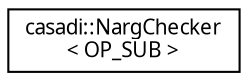 digraph "Graphical Class Hierarchy"
{
  edge [fontname="FreeSans.ttf",fontsize="10",labelfontname="FreeSans.ttf",labelfontsize="10"];
  node [fontname="FreeSans.ttf",fontsize="10",shape=record];
  rankdir="LR";
  Node1 [label="casadi::NargChecker\l\< OP_SUB \>",height=0.2,width=0.4,color="black", fillcolor="white", style="filled",URL="$de/dd0/structcasadi_1_1NargChecker_3_01OP__SUB_01_4.html"];
}
